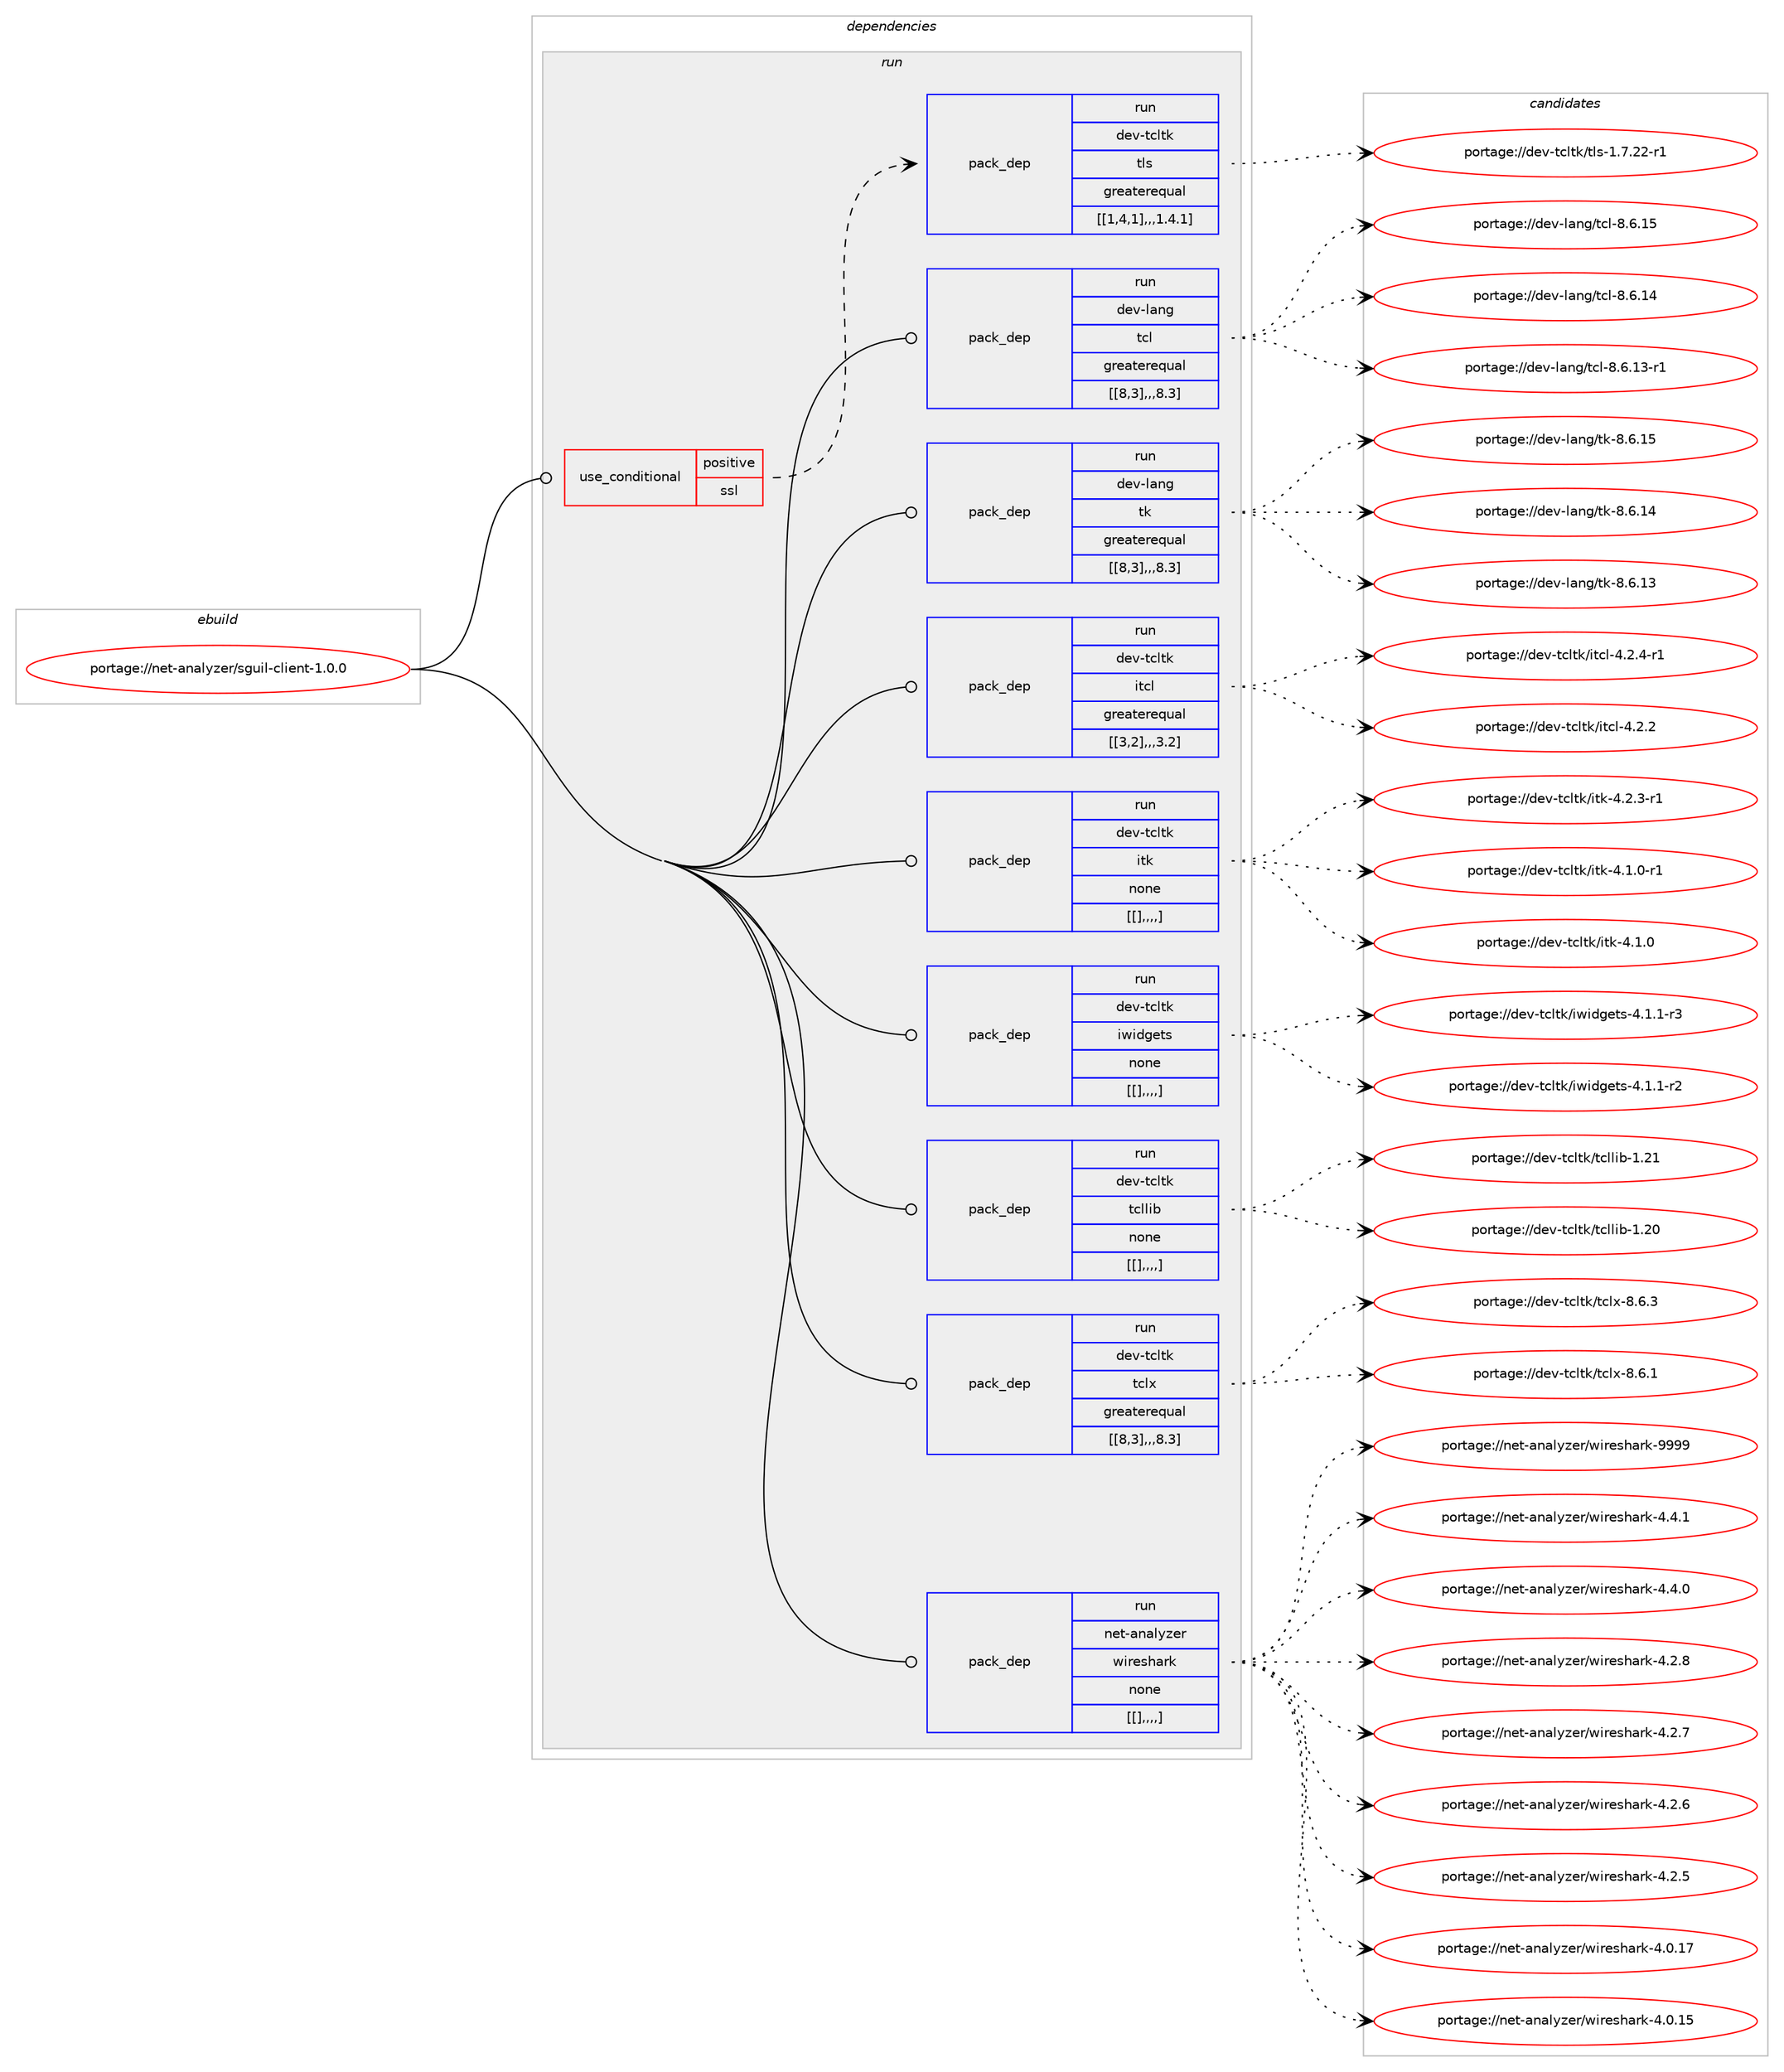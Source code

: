 digraph prolog {

# *************
# Graph options
# *************

newrank=true;
concentrate=true;
compound=true;
graph [rankdir=LR,fontname=Helvetica,fontsize=10,ranksep=1.5];#, ranksep=2.5, nodesep=0.2];
edge  [arrowhead=vee];
node  [fontname=Helvetica,fontsize=10];

# **********
# The ebuild
# **********

subgraph cluster_leftcol {
color=gray;
label=<<i>ebuild</i>>;
id [label="portage://net-analyzer/sguil-client-1.0.0", color=red, width=4, href="../net-analyzer/sguil-client-1.0.0.svg"];
}

# ****************
# The dependencies
# ****************

subgraph cluster_midcol {
color=gray;
label=<<i>dependencies</i>>;
subgraph cluster_compile {
fillcolor="#eeeeee";
style=filled;
label=<<i>compile</i>>;
}
subgraph cluster_compileandrun {
fillcolor="#eeeeee";
style=filled;
label=<<i>compile and run</i>>;
}
subgraph cluster_run {
fillcolor="#eeeeee";
style=filled;
label=<<i>run</i>>;
subgraph cond94478 {
dependency364735 [label=<<TABLE BORDER="0" CELLBORDER="1" CELLSPACING="0" CELLPADDING="4"><TR><TD ROWSPAN="3" CELLPADDING="10">use_conditional</TD></TR><TR><TD>positive</TD></TR><TR><TD>ssl</TD></TR></TABLE>>, shape=none, color=red];
subgraph pack267372 {
dependency364752 [label=<<TABLE BORDER="0" CELLBORDER="1" CELLSPACING="0" CELLPADDING="4" WIDTH="220"><TR><TD ROWSPAN="6" CELLPADDING="30">pack_dep</TD></TR><TR><TD WIDTH="110">run</TD></TR><TR><TD>dev-tcltk</TD></TR><TR><TD>tls</TD></TR><TR><TD>greaterequal</TD></TR><TR><TD>[[1,4,1],,,1.4.1]</TD></TR></TABLE>>, shape=none, color=blue];
}
dependency364735:e -> dependency364752:w [weight=20,style="dashed",arrowhead="vee"];
}
id:e -> dependency364735:w [weight=20,style="solid",arrowhead="odot"];
subgraph pack267376 {
dependency364789 [label=<<TABLE BORDER="0" CELLBORDER="1" CELLSPACING="0" CELLPADDING="4" WIDTH="220"><TR><TD ROWSPAN="6" CELLPADDING="30">pack_dep</TD></TR><TR><TD WIDTH="110">run</TD></TR><TR><TD>dev-lang</TD></TR><TR><TD>tcl</TD></TR><TR><TD>greaterequal</TD></TR><TR><TD>[[8,3],,,8.3]</TD></TR></TABLE>>, shape=none, color=blue];
}
id:e -> dependency364789:w [weight=20,style="solid",arrowhead="odot"];
subgraph pack267397 {
dependency364805 [label=<<TABLE BORDER="0" CELLBORDER="1" CELLSPACING="0" CELLPADDING="4" WIDTH="220"><TR><TD ROWSPAN="6" CELLPADDING="30">pack_dep</TD></TR><TR><TD WIDTH="110">run</TD></TR><TR><TD>dev-lang</TD></TR><TR><TD>tk</TD></TR><TR><TD>greaterequal</TD></TR><TR><TD>[[8,3],,,8.3]</TD></TR></TABLE>>, shape=none, color=blue];
}
id:e -> dependency364805:w [weight=20,style="solid",arrowhead="odot"];
subgraph pack267409 {
dependency364822 [label=<<TABLE BORDER="0" CELLBORDER="1" CELLSPACING="0" CELLPADDING="4" WIDTH="220"><TR><TD ROWSPAN="6" CELLPADDING="30">pack_dep</TD></TR><TR><TD WIDTH="110">run</TD></TR><TR><TD>dev-tcltk</TD></TR><TR><TD>itcl</TD></TR><TR><TD>greaterequal</TD></TR><TR><TD>[[3,2],,,3.2]</TD></TR></TABLE>>, shape=none, color=blue];
}
id:e -> dependency364822:w [weight=20,style="solid",arrowhead="odot"];
subgraph pack267427 {
dependency364875 [label=<<TABLE BORDER="0" CELLBORDER="1" CELLSPACING="0" CELLPADDING="4" WIDTH="220"><TR><TD ROWSPAN="6" CELLPADDING="30">pack_dep</TD></TR><TR><TD WIDTH="110">run</TD></TR><TR><TD>dev-tcltk</TD></TR><TR><TD>itk</TD></TR><TR><TD>none</TD></TR><TR><TD>[[],,,,]</TD></TR></TABLE>>, shape=none, color=blue];
}
id:e -> dependency364875:w [weight=20,style="solid",arrowhead="odot"];
subgraph pack267451 {
dependency364877 [label=<<TABLE BORDER="0" CELLBORDER="1" CELLSPACING="0" CELLPADDING="4" WIDTH="220"><TR><TD ROWSPAN="6" CELLPADDING="30">pack_dep</TD></TR><TR><TD WIDTH="110">run</TD></TR><TR><TD>dev-tcltk</TD></TR><TR><TD>iwidgets</TD></TR><TR><TD>none</TD></TR><TR><TD>[[],,,,]</TD></TR></TABLE>>, shape=none, color=blue];
}
id:e -> dependency364877:w [weight=20,style="solid",arrowhead="odot"];
subgraph pack267453 {
dependency364880 [label=<<TABLE BORDER="0" CELLBORDER="1" CELLSPACING="0" CELLPADDING="4" WIDTH="220"><TR><TD ROWSPAN="6" CELLPADDING="30">pack_dep</TD></TR><TR><TD WIDTH="110">run</TD></TR><TR><TD>dev-tcltk</TD></TR><TR><TD>tcllib</TD></TR><TR><TD>none</TD></TR><TR><TD>[[],,,,]</TD></TR></TABLE>>, shape=none, color=blue];
}
id:e -> dependency364880:w [weight=20,style="solid",arrowhead="odot"];
subgraph pack267456 {
dependency364896 [label=<<TABLE BORDER="0" CELLBORDER="1" CELLSPACING="0" CELLPADDING="4" WIDTH="220"><TR><TD ROWSPAN="6" CELLPADDING="30">pack_dep</TD></TR><TR><TD WIDTH="110">run</TD></TR><TR><TD>dev-tcltk</TD></TR><TR><TD>tclx</TD></TR><TR><TD>greaterequal</TD></TR><TR><TD>[[8,3],,,8.3]</TD></TR></TABLE>>, shape=none, color=blue];
}
id:e -> dependency364896:w [weight=20,style="solid",arrowhead="odot"];
subgraph pack267503 {
dependency364951 [label=<<TABLE BORDER="0" CELLBORDER="1" CELLSPACING="0" CELLPADDING="4" WIDTH="220"><TR><TD ROWSPAN="6" CELLPADDING="30">pack_dep</TD></TR><TR><TD WIDTH="110">run</TD></TR><TR><TD>net-analyzer</TD></TR><TR><TD>wireshark</TD></TR><TR><TD>none</TD></TR><TR><TD>[[],,,,]</TD></TR></TABLE>>, shape=none, color=blue];
}
id:e -> dependency364951:w [weight=20,style="solid",arrowhead="odot"];
}
}

# **************
# The candidates
# **************

subgraph cluster_choices {
rank=same;
color=gray;
label=<<i>candidates</i>>;

subgraph choice264169 {
color=black;
nodesep=1;
choice100101118451169910811610747116108115454946554650504511449 [label="portage://dev-tcltk/tls-1.7.22-r1", color=red, width=4,href="../dev-tcltk/tls-1.7.22-r1.svg"];
dependency364752:e -> choice100101118451169910811610747116108115454946554650504511449:w [style=dotted,weight="100"];
}
subgraph choice264174 {
color=black;
nodesep=1;
choice1001011184510897110103471169910845564654464953 [label="portage://dev-lang/tcl-8.6.15", color=red, width=4,href="../dev-lang/tcl-8.6.15.svg"];
choice1001011184510897110103471169910845564654464952 [label="portage://dev-lang/tcl-8.6.14", color=red, width=4,href="../dev-lang/tcl-8.6.14.svg"];
choice10010111845108971101034711699108455646544649514511449 [label="portage://dev-lang/tcl-8.6.13-r1", color=red, width=4,href="../dev-lang/tcl-8.6.13-r1.svg"];
dependency364789:e -> choice1001011184510897110103471169910845564654464953:w [style=dotted,weight="100"];
dependency364789:e -> choice1001011184510897110103471169910845564654464952:w [style=dotted,weight="100"];
dependency364789:e -> choice10010111845108971101034711699108455646544649514511449:w [style=dotted,weight="100"];
}
subgraph choice264178 {
color=black;
nodesep=1;
choice10010111845108971101034711610745564654464953 [label="portage://dev-lang/tk-8.6.15", color=red, width=4,href="../dev-lang/tk-8.6.15.svg"];
choice10010111845108971101034711610745564654464952 [label="portage://dev-lang/tk-8.6.14", color=red, width=4,href="../dev-lang/tk-8.6.14.svg"];
choice10010111845108971101034711610745564654464951 [label="portage://dev-lang/tk-8.6.13", color=red, width=4,href="../dev-lang/tk-8.6.13.svg"];
dependency364805:e -> choice10010111845108971101034711610745564654464953:w [style=dotted,weight="100"];
dependency364805:e -> choice10010111845108971101034711610745564654464952:w [style=dotted,weight="100"];
dependency364805:e -> choice10010111845108971101034711610745564654464951:w [style=dotted,weight="100"];
}
subgraph choice264202 {
color=black;
nodesep=1;
choice100101118451169910811610747105116991084552465046524511449 [label="portage://dev-tcltk/itcl-4.2.4-r1", color=red, width=4,href="../dev-tcltk/itcl-4.2.4-r1.svg"];
choice10010111845116991081161074710511699108455246504650 [label="portage://dev-tcltk/itcl-4.2.2", color=red, width=4,href="../dev-tcltk/itcl-4.2.2.svg"];
dependency364822:e -> choice100101118451169910811610747105116991084552465046524511449:w [style=dotted,weight="100"];
dependency364822:e -> choice10010111845116991081161074710511699108455246504650:w [style=dotted,weight="100"];
}
subgraph choice264206 {
color=black;
nodesep=1;
choice1001011184511699108116107471051161074552465046514511449 [label="portage://dev-tcltk/itk-4.2.3-r1", color=red, width=4,href="../dev-tcltk/itk-4.2.3-r1.svg"];
choice1001011184511699108116107471051161074552464946484511449 [label="portage://dev-tcltk/itk-4.1.0-r1", color=red, width=4,href="../dev-tcltk/itk-4.1.0-r1.svg"];
choice100101118451169910811610747105116107455246494648 [label="portage://dev-tcltk/itk-4.1.0", color=red, width=4,href="../dev-tcltk/itk-4.1.0.svg"];
dependency364875:e -> choice1001011184511699108116107471051161074552465046514511449:w [style=dotted,weight="100"];
dependency364875:e -> choice1001011184511699108116107471051161074552464946484511449:w [style=dotted,weight="100"];
dependency364875:e -> choice100101118451169910811610747105116107455246494648:w [style=dotted,weight="100"];
}
subgraph choice264215 {
color=black;
nodesep=1;
choice1001011184511699108116107471051191051001031011161154552464946494511451 [label="portage://dev-tcltk/iwidgets-4.1.1-r3", color=red, width=4,href="../dev-tcltk/iwidgets-4.1.1-r3.svg"];
choice1001011184511699108116107471051191051001031011161154552464946494511450 [label="portage://dev-tcltk/iwidgets-4.1.1-r2", color=red, width=4,href="../dev-tcltk/iwidgets-4.1.1-r2.svg"];
dependency364877:e -> choice1001011184511699108116107471051191051001031011161154552464946494511451:w [style=dotted,weight="100"];
dependency364877:e -> choice1001011184511699108116107471051191051001031011161154552464946494511450:w [style=dotted,weight="100"];
}
subgraph choice264217 {
color=black;
nodesep=1;
choice10010111845116991081161074711699108108105984549465049 [label="portage://dev-tcltk/tcllib-1.21", color=red, width=4,href="../dev-tcltk/tcllib-1.21.svg"];
choice10010111845116991081161074711699108108105984549465048 [label="portage://dev-tcltk/tcllib-1.20", color=red, width=4,href="../dev-tcltk/tcllib-1.20.svg"];
dependency364880:e -> choice10010111845116991081161074711699108108105984549465049:w [style=dotted,weight="100"];
dependency364880:e -> choice10010111845116991081161074711699108108105984549465048:w [style=dotted,weight="100"];
}
subgraph choice264238 {
color=black;
nodesep=1;
choice10010111845116991081161074711699108120455646544651 [label="portage://dev-tcltk/tclx-8.6.3", color=red, width=4,href="../dev-tcltk/tclx-8.6.3.svg"];
choice10010111845116991081161074711699108120455646544649 [label="portage://dev-tcltk/tclx-8.6.1", color=red, width=4,href="../dev-tcltk/tclx-8.6.1.svg"];
dependency364896:e -> choice10010111845116991081161074711699108120455646544651:w [style=dotted,weight="100"];
dependency364896:e -> choice10010111845116991081161074711699108120455646544649:w [style=dotted,weight="100"];
}
subgraph choice264241 {
color=black;
nodesep=1;
choice11010111645971109710812112210111447119105114101115104971141074557575757 [label="portage://net-analyzer/wireshark-9999", color=red, width=4,href="../net-analyzer/wireshark-9999.svg"];
choice1101011164597110971081211221011144711910511410111510497114107455246524649 [label="portage://net-analyzer/wireshark-4.4.1", color=red, width=4,href="../net-analyzer/wireshark-4.4.1.svg"];
choice1101011164597110971081211221011144711910511410111510497114107455246524648 [label="portage://net-analyzer/wireshark-4.4.0", color=red, width=4,href="../net-analyzer/wireshark-4.4.0.svg"];
choice1101011164597110971081211221011144711910511410111510497114107455246504656 [label="portage://net-analyzer/wireshark-4.2.8", color=red, width=4,href="../net-analyzer/wireshark-4.2.8.svg"];
choice1101011164597110971081211221011144711910511410111510497114107455246504655 [label="portage://net-analyzer/wireshark-4.2.7", color=red, width=4,href="../net-analyzer/wireshark-4.2.7.svg"];
choice1101011164597110971081211221011144711910511410111510497114107455246504654 [label="portage://net-analyzer/wireshark-4.2.6", color=red, width=4,href="../net-analyzer/wireshark-4.2.6.svg"];
choice1101011164597110971081211221011144711910511410111510497114107455246504653 [label="portage://net-analyzer/wireshark-4.2.5", color=red, width=4,href="../net-analyzer/wireshark-4.2.5.svg"];
choice110101116459711097108121122101114471191051141011151049711410745524648464955 [label="portage://net-analyzer/wireshark-4.0.17", color=red, width=4,href="../net-analyzer/wireshark-4.0.17.svg"];
choice110101116459711097108121122101114471191051141011151049711410745524648464953 [label="portage://net-analyzer/wireshark-4.0.15", color=red, width=4,href="../net-analyzer/wireshark-4.0.15.svg"];
dependency364951:e -> choice11010111645971109710812112210111447119105114101115104971141074557575757:w [style=dotted,weight="100"];
dependency364951:e -> choice1101011164597110971081211221011144711910511410111510497114107455246524649:w [style=dotted,weight="100"];
dependency364951:e -> choice1101011164597110971081211221011144711910511410111510497114107455246524648:w [style=dotted,weight="100"];
dependency364951:e -> choice1101011164597110971081211221011144711910511410111510497114107455246504656:w [style=dotted,weight="100"];
dependency364951:e -> choice1101011164597110971081211221011144711910511410111510497114107455246504655:w [style=dotted,weight="100"];
dependency364951:e -> choice1101011164597110971081211221011144711910511410111510497114107455246504654:w [style=dotted,weight="100"];
dependency364951:e -> choice1101011164597110971081211221011144711910511410111510497114107455246504653:w [style=dotted,weight="100"];
dependency364951:e -> choice110101116459711097108121122101114471191051141011151049711410745524648464955:w [style=dotted,weight="100"];
dependency364951:e -> choice110101116459711097108121122101114471191051141011151049711410745524648464953:w [style=dotted,weight="100"];
}
}

}
